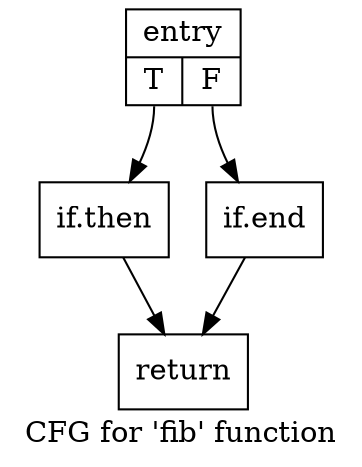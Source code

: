 digraph "CFG for 'fib' function" {
	label="CFG for 'fib' function";

	Node0x1c03fc0 [shape=record,label="{entry|{<s0>T|<s1>F}}"];
	Node0x1c03fc0:s0 -> Node0x1c048f0;
	Node0x1c03fc0:s1 -> Node0x1c049c0;
	Node0x1c048f0 [shape=record,label="{if.then}"];
	Node0x1c048f0 -> Node0x1c04b30;
	Node0x1c049c0 [shape=record,label="{if.end}"];
	Node0x1c049c0 -> Node0x1c04b30;
	Node0x1c04b30 [shape=record,label="{return}"];
}
